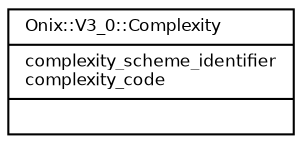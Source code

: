 digraph G {
  fontname = "Bitstream Vera Sans"
  fontsize = 8

  node [
    fontname = "Bitstream Vera Sans"
    fontsize = 8
    shape = "record"
  ]

  edge [
    fontname = "Bitstream Vera Sans"
    fontsize = 8
  ]

  Complexity [
    label = "{Onix::V3_0::Complexity\l|complexity_scheme_identifier\lcomplexity_code\l|\l}"
  ]




}
